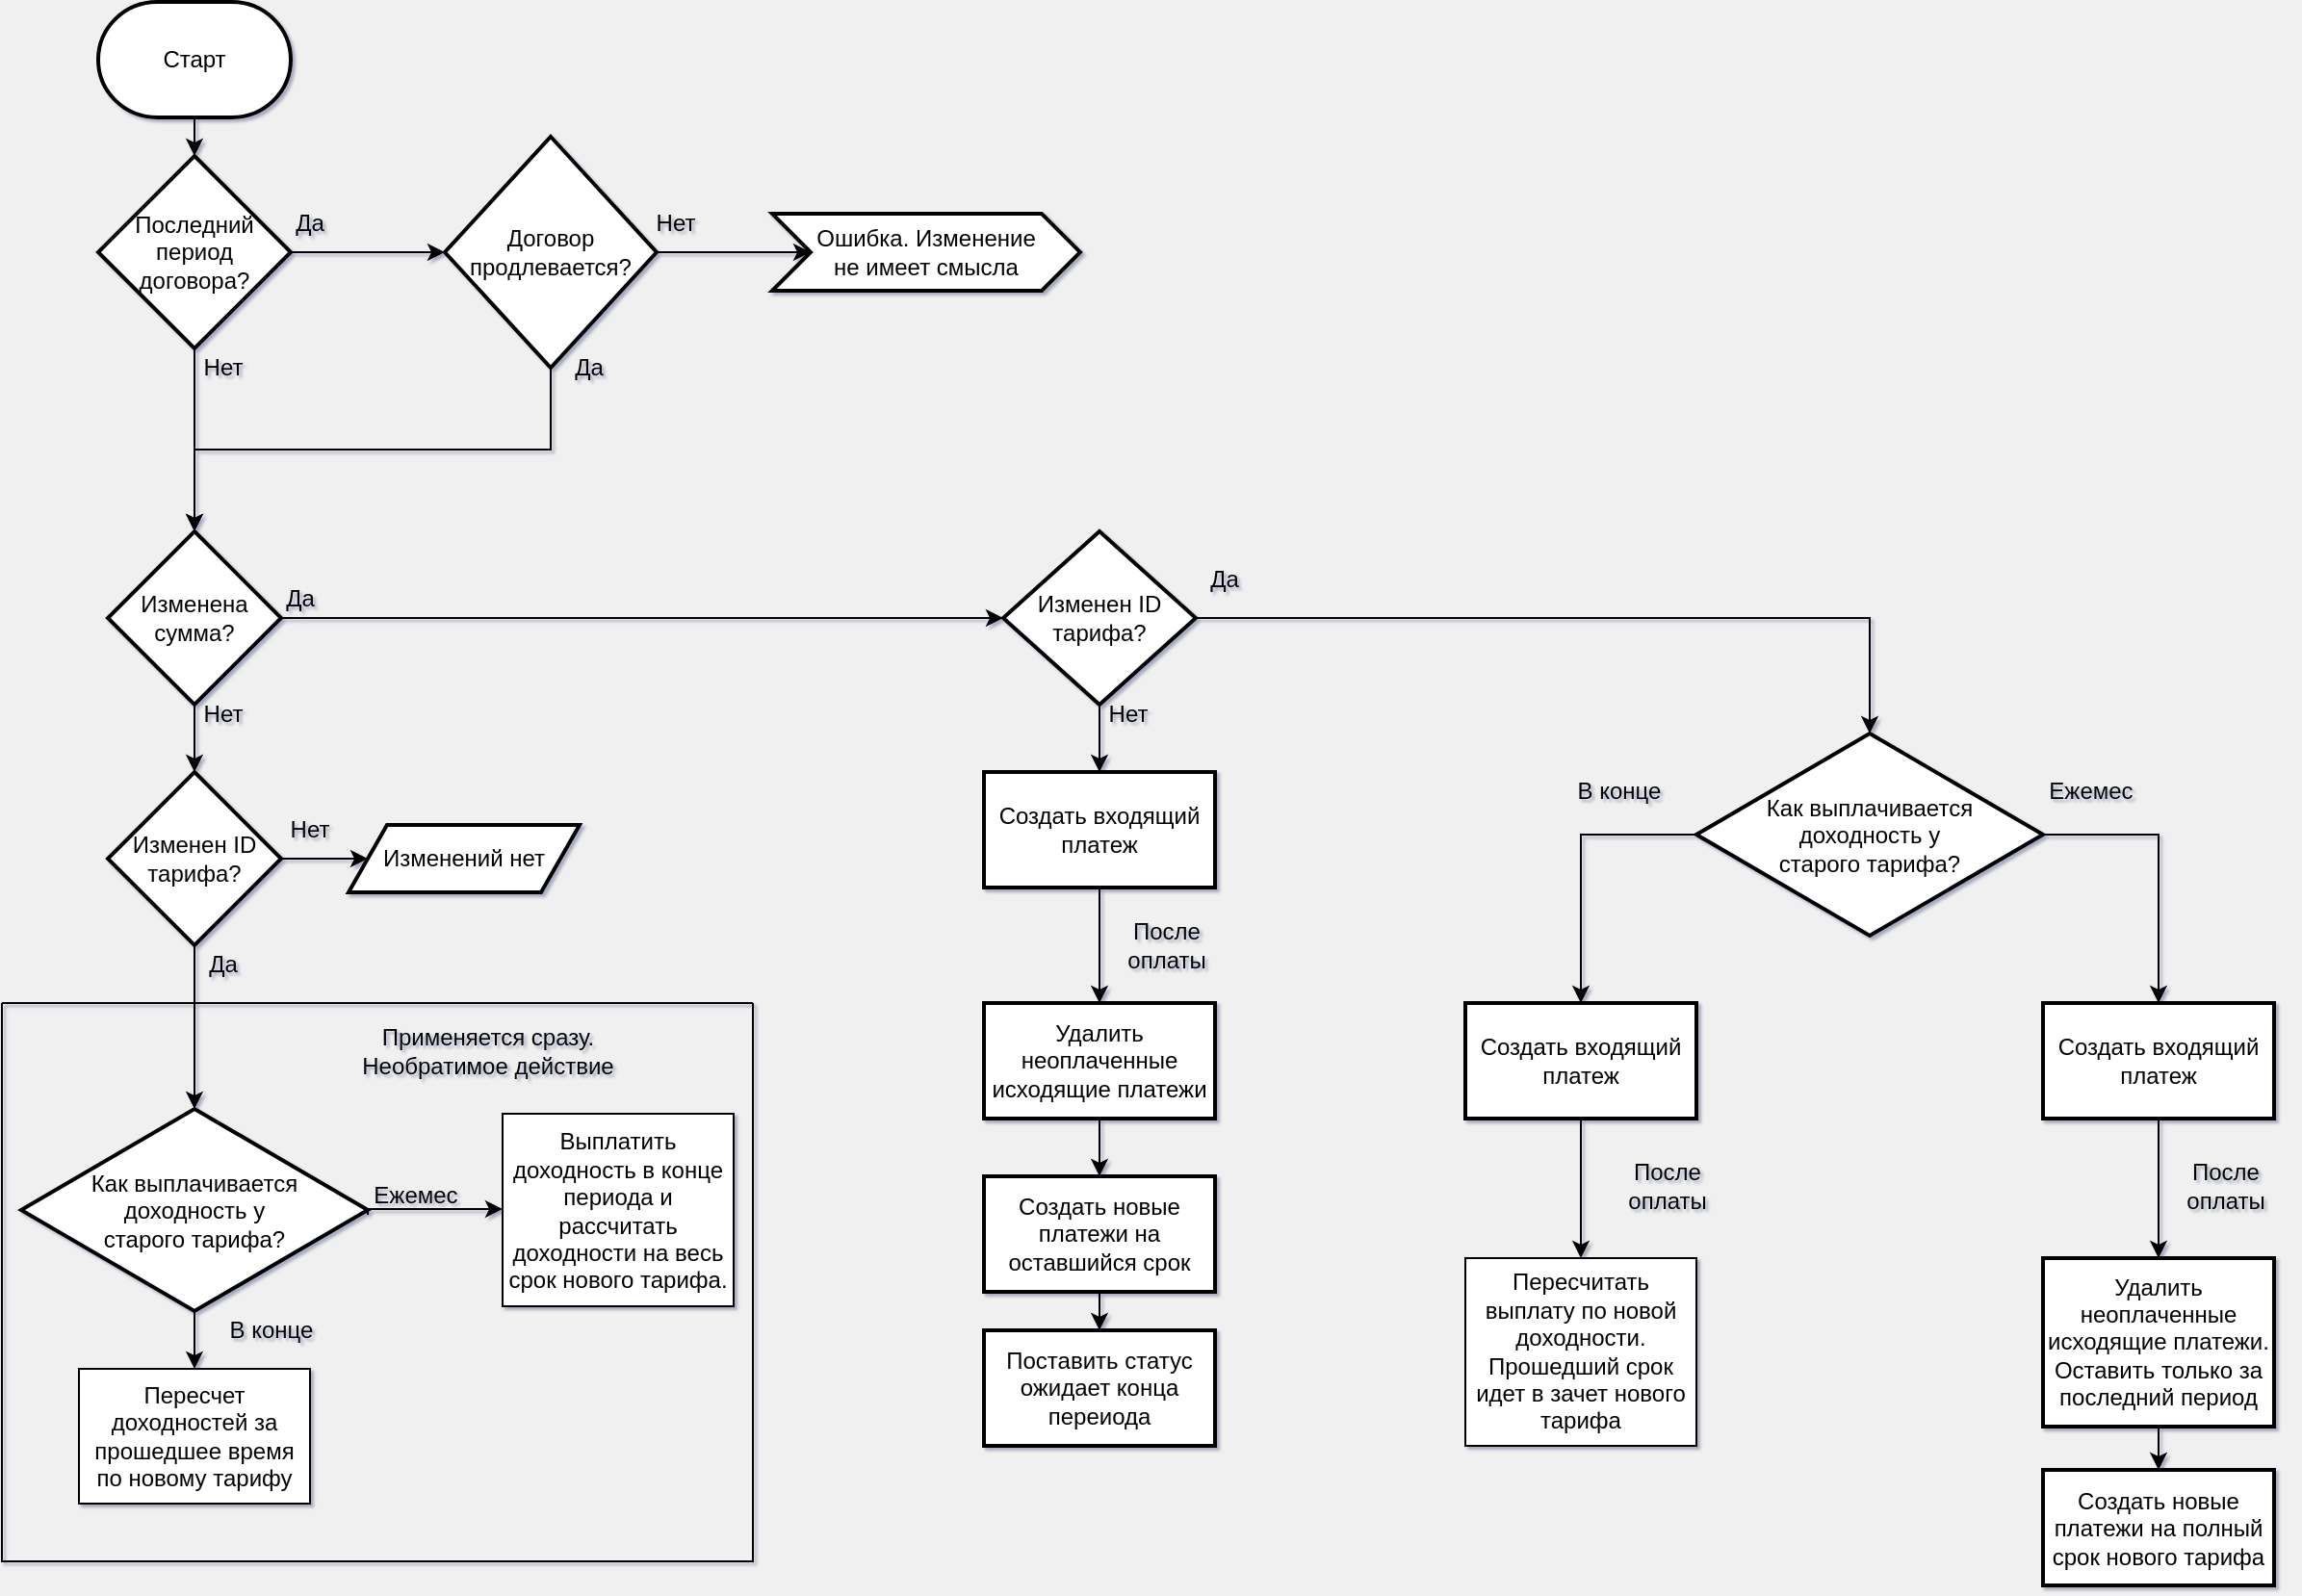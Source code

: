 <mxfile version="21.1.4" type="github" pages="2">
  <diagram id="C5RBs43oDa-KdzZeNtuy" name="Смена тарифа">
    <mxGraphModel dx="1956" dy="1029" grid="0" gridSize="10" guides="1" tooltips="1" connect="1" arrows="1" fold="1" page="0" pageScale="1" pageWidth="827" pageHeight="1169" background="#F0F0F0" math="0" shadow="1">
      <root>
        <mxCell id="WIyWlLk6GJQsqaUBKTNV-0" />
        <mxCell id="WIyWlLk6GJQsqaUBKTNV-1" parent="WIyWlLk6GJQsqaUBKTNV-0" />
        <mxCell id="a8_wa7-TmqVhNX_Gi0GO-22" value="" style="edgeStyle=orthogonalEdgeStyle;rounded=0;orthogonalLoop=1;jettySize=auto;html=1;entryX=0.5;entryY=0;entryDx=0;entryDy=0;entryPerimeter=0;" edge="1" parent="WIyWlLk6GJQsqaUBKTNV-1" source="a8_wa7-TmqVhNX_Gi0GO-0" target="a8_wa7-TmqVhNX_Gi0GO-1">
          <mxGeometry relative="1" as="geometry">
            <Array as="points">
              <mxPoint x="200" y="243" />
              <mxPoint x="200" y="243" />
            </Array>
          </mxGeometry>
        </mxCell>
        <mxCell id="a8_wa7-TmqVhNX_Gi0GO-0" value="Старт" style="strokeWidth=2;html=1;shape=mxgraph.flowchart.terminator;whiteSpace=wrap;rounded=0;" vertex="1" parent="WIyWlLk6GJQsqaUBKTNV-1">
          <mxGeometry x="150" y="173" width="100" height="60" as="geometry" />
        </mxCell>
        <mxCell id="a8_wa7-TmqVhNX_Gi0GO-5" value="" style="edgeStyle=orthogonalEdgeStyle;rounded=0;orthogonalLoop=1;jettySize=auto;html=1;" edge="1" parent="WIyWlLk6GJQsqaUBKTNV-1" source="a8_wa7-TmqVhNX_Gi0GO-1" target="a8_wa7-TmqVhNX_Gi0GO-4">
          <mxGeometry relative="1" as="geometry" />
        </mxCell>
        <mxCell id="a8_wa7-TmqVhNX_Gi0GO-57" style="edgeStyle=orthogonalEdgeStyle;rounded=0;orthogonalLoop=1;jettySize=auto;html=1;exitX=0.5;exitY=1;exitDx=0;exitDy=0;exitPerimeter=0;entryX=0.5;entryY=0;entryDx=0;entryDy=0;" edge="1" parent="WIyWlLk6GJQsqaUBKTNV-1" source="a8_wa7-TmqVhNX_Gi0GO-1" target="a8_wa7-TmqVhNX_Gi0GO-13">
          <mxGeometry relative="1" as="geometry">
            <mxPoint x="200.294" y="453" as="targetPoint" />
          </mxGeometry>
        </mxCell>
        <mxCell id="a8_wa7-TmqVhNX_Gi0GO-1" value="&lt;div&gt;Последний период договора?&lt;/div&gt;" style="strokeWidth=2;html=1;shape=mxgraph.flowchart.decision;whiteSpace=wrap;rounded=0;" vertex="1" parent="WIyWlLk6GJQsqaUBKTNV-1">
          <mxGeometry x="150" y="253" width="100" height="100" as="geometry" />
        </mxCell>
        <mxCell id="a8_wa7-TmqVhNX_Gi0GO-16" value="" style="edgeStyle=orthogonalEdgeStyle;rounded=0;orthogonalLoop=1;jettySize=auto;html=1;" edge="1" parent="WIyWlLk6GJQsqaUBKTNV-1" source="a8_wa7-TmqVhNX_Gi0GO-4" target="a8_wa7-TmqVhNX_Gi0GO-15">
          <mxGeometry relative="1" as="geometry" />
        </mxCell>
        <mxCell id="a8_wa7-TmqVhNX_Gi0GO-56" style="edgeStyle=orthogonalEdgeStyle;rounded=0;orthogonalLoop=1;jettySize=auto;html=1;exitX=0.5;exitY=1;exitDx=0;exitDy=0;exitPerimeter=0;entryX=0.5;entryY=0;entryDx=0;entryDy=0;" edge="1" parent="WIyWlLk6GJQsqaUBKTNV-1" source="a8_wa7-TmqVhNX_Gi0GO-4" target="a8_wa7-TmqVhNX_Gi0GO-13">
          <mxGeometry relative="1" as="geometry" />
        </mxCell>
        <mxCell id="a8_wa7-TmqVhNX_Gi0GO-4" value="Договор продлевается?" style="strokeWidth=2;html=1;shape=mxgraph.flowchart.decision;whiteSpace=wrap;rounded=0;" vertex="1" parent="WIyWlLk6GJQsqaUBKTNV-1">
          <mxGeometry x="330" y="243" width="110" height="120" as="geometry" />
        </mxCell>
        <mxCell id="a8_wa7-TmqVhNX_Gi0GO-11" value="Да" style="text;html=1;strokeColor=none;fillColor=none;align=center;verticalAlign=middle;whiteSpace=wrap;rounded=0;" vertex="1" parent="WIyWlLk6GJQsqaUBKTNV-1">
          <mxGeometry x="230" y="273" width="60" height="30" as="geometry" />
        </mxCell>
        <mxCell id="a8_wa7-TmqVhNX_Gi0GO-12" value="&lt;div&gt;Нет&lt;/div&gt;" style="text;html=1;strokeColor=none;fillColor=none;align=center;verticalAlign=middle;whiteSpace=wrap;rounded=0;" vertex="1" parent="WIyWlLk6GJQsqaUBKTNV-1">
          <mxGeometry x="200" y="353" width="30" height="20" as="geometry" />
        </mxCell>
        <mxCell id="a8_wa7-TmqVhNX_Gi0GO-24" value="" style="edgeStyle=orthogonalEdgeStyle;rounded=0;orthogonalLoop=1;jettySize=auto;html=1;" edge="1" parent="WIyWlLk6GJQsqaUBKTNV-1" source="a8_wa7-TmqVhNX_Gi0GO-13" target="a8_wa7-TmqVhNX_Gi0GO-23">
          <mxGeometry relative="1" as="geometry" />
        </mxCell>
        <mxCell id="a8_wa7-TmqVhNX_Gi0GO-26" style="edgeStyle=orthogonalEdgeStyle;rounded=0;orthogonalLoop=1;jettySize=auto;html=1;exitX=1;exitY=0.5;exitDx=0;exitDy=0;" edge="1" parent="WIyWlLk6GJQsqaUBKTNV-1" source="a8_wa7-TmqVhNX_Gi0GO-13" target="a8_wa7-TmqVhNX_Gi0GO-25">
          <mxGeometry relative="1" as="geometry" />
        </mxCell>
        <mxCell id="a8_wa7-TmqVhNX_Gi0GO-13" value="Изменена сумма?" style="rhombus;whiteSpace=wrap;html=1;strokeWidth=2;rounded=0;" vertex="1" parent="WIyWlLk6GJQsqaUBKTNV-1">
          <mxGeometry x="155" y="448" width="90" height="90" as="geometry" />
        </mxCell>
        <mxCell id="a8_wa7-TmqVhNX_Gi0GO-15" value="&lt;div&gt;Ошибка. Изменение &lt;br&gt;&lt;/div&gt;&lt;div&gt;не имеет смысла&lt;/div&gt;" style="shape=step;perimeter=stepPerimeter;whiteSpace=wrap;html=1;fixedSize=1;strokeWidth=2;rounded=0;" vertex="1" parent="WIyWlLk6GJQsqaUBKTNV-1">
          <mxGeometry x="500" y="283" width="160" height="40" as="geometry" />
        </mxCell>
        <mxCell id="a8_wa7-TmqVhNX_Gi0GO-17" value="Нет" style="text;html=1;strokeColor=none;fillColor=none;align=center;verticalAlign=middle;whiteSpace=wrap;rounded=0;" vertex="1" parent="WIyWlLk6GJQsqaUBKTNV-1">
          <mxGeometry x="420" y="273" width="60" height="30" as="geometry" />
        </mxCell>
        <mxCell id="a8_wa7-TmqVhNX_Gi0GO-18" value="&lt;div&gt;Да&lt;/div&gt;" style="text;html=1;strokeColor=none;fillColor=none;align=center;verticalAlign=middle;whiteSpace=wrap;rounded=0;" vertex="1" parent="WIyWlLk6GJQsqaUBKTNV-1">
          <mxGeometry x="390" y="353" width="30" height="20" as="geometry" />
        </mxCell>
        <mxCell id="a8_wa7-TmqVhNX_Gi0GO-32" value="" style="edgeStyle=orthogonalEdgeStyle;rounded=0;orthogonalLoop=1;jettySize=auto;html=1;" edge="1" parent="WIyWlLk6GJQsqaUBKTNV-1" source="a8_wa7-TmqVhNX_Gi0GO-23" target="a8_wa7-TmqVhNX_Gi0GO-31">
          <mxGeometry relative="1" as="geometry" />
        </mxCell>
        <mxCell id="a8_wa7-TmqVhNX_Gi0GO-49" value="" style="edgeStyle=orthogonalEdgeStyle;rounded=0;orthogonalLoop=1;jettySize=auto;html=1;" edge="1" parent="WIyWlLk6GJQsqaUBKTNV-1" source="a8_wa7-TmqVhNX_Gi0GO-23" target="a8_wa7-TmqVhNX_Gi0GO-48">
          <mxGeometry relative="1" as="geometry" />
        </mxCell>
        <mxCell id="a8_wa7-TmqVhNX_Gi0GO-23" value="Изменен ID тарифа?" style="rhombus;whiteSpace=wrap;html=1;strokeWidth=2;rounded=0;" vertex="1" parent="WIyWlLk6GJQsqaUBKTNV-1">
          <mxGeometry x="155" y="573" width="90" height="90" as="geometry" />
        </mxCell>
        <mxCell id="a8_wa7-TmqVhNX_Gi0GO-38" value="" style="edgeStyle=orthogonalEdgeStyle;rounded=0;orthogonalLoop=1;jettySize=auto;html=1;" edge="1" parent="WIyWlLk6GJQsqaUBKTNV-1" source="a8_wa7-TmqVhNX_Gi0GO-25" target="a8_wa7-TmqVhNX_Gi0GO-37">
          <mxGeometry relative="1" as="geometry" />
        </mxCell>
        <mxCell id="a8_wa7-TmqVhNX_Gi0GO-69" style="edgeStyle=orthogonalEdgeStyle;rounded=0;orthogonalLoop=1;jettySize=auto;html=1;exitX=1;exitY=0.5;exitDx=0;exitDy=0;entryX=0.5;entryY=0;entryDx=0;entryDy=0;" edge="1" parent="WIyWlLk6GJQsqaUBKTNV-1" source="a8_wa7-TmqVhNX_Gi0GO-25" target="a8_wa7-TmqVhNX_Gi0GO-65">
          <mxGeometry relative="1" as="geometry" />
        </mxCell>
        <mxCell id="a8_wa7-TmqVhNX_Gi0GO-25" value="Изменен ID тарифа?" style="rhombus;whiteSpace=wrap;html=1;strokeWidth=2;rounded=0;" vertex="1" parent="WIyWlLk6GJQsqaUBKTNV-1">
          <mxGeometry x="620" y="448" width="100" height="90" as="geometry" />
        </mxCell>
        <mxCell id="a8_wa7-TmqVhNX_Gi0GO-28" value="&lt;div&gt;Да&lt;/div&gt;" style="text;html=1;strokeColor=none;fillColor=none;align=center;verticalAlign=middle;whiteSpace=wrap;rounded=0;" vertex="1" parent="WIyWlLk6GJQsqaUBKTNV-1">
          <mxGeometry x="240" y="473" width="30" height="20" as="geometry" />
        </mxCell>
        <mxCell id="a8_wa7-TmqVhNX_Gi0GO-29" value="&lt;div&gt;Нет&lt;/div&gt;" style="text;html=1;strokeColor=none;fillColor=none;align=center;verticalAlign=middle;whiteSpace=wrap;rounded=0;" vertex="1" parent="WIyWlLk6GJQsqaUBKTNV-1">
          <mxGeometry x="200" y="533" width="30" height="20" as="geometry" />
        </mxCell>
        <mxCell id="a8_wa7-TmqVhNX_Gi0GO-30" value="&lt;div&gt;Нет&lt;/div&gt;" style="text;html=1;strokeColor=none;fillColor=none;align=center;verticalAlign=middle;whiteSpace=wrap;rounded=0;" vertex="1" parent="WIyWlLk6GJQsqaUBKTNV-1">
          <mxGeometry x="245" y="593" width="30" height="20" as="geometry" />
        </mxCell>
        <mxCell id="a8_wa7-TmqVhNX_Gi0GO-31" value="Изменений нет" style="shape=parallelogram;perimeter=parallelogramPerimeter;whiteSpace=wrap;html=1;fixedSize=1;strokeWidth=2;rounded=0;" vertex="1" parent="WIyWlLk6GJQsqaUBKTNV-1">
          <mxGeometry x="280" y="600.5" width="120" height="35" as="geometry" />
        </mxCell>
        <mxCell id="a8_wa7-TmqVhNX_Gi0GO-33" value="&lt;div&gt;Да&lt;/div&gt;" style="text;html=1;strokeColor=none;fillColor=none;align=center;verticalAlign=middle;whiteSpace=wrap;rounded=0;" vertex="1" parent="WIyWlLk6GJQsqaUBKTNV-1">
          <mxGeometry x="200" y="663" width="30" height="20" as="geometry" />
        </mxCell>
        <mxCell id="a8_wa7-TmqVhNX_Gi0GO-35" value="&lt;div&gt;Да&lt;/div&gt;" style="text;html=1;strokeColor=none;fillColor=none;align=center;verticalAlign=middle;whiteSpace=wrap;rounded=0;" vertex="1" parent="WIyWlLk6GJQsqaUBKTNV-1">
          <mxGeometry x="720" y="463" width="30" height="20" as="geometry" />
        </mxCell>
        <mxCell id="a8_wa7-TmqVhNX_Gi0GO-36" value="&lt;div&gt;Нет&lt;/div&gt;" style="text;html=1;strokeColor=none;fillColor=none;align=center;verticalAlign=middle;whiteSpace=wrap;rounded=0;" vertex="1" parent="WIyWlLk6GJQsqaUBKTNV-1">
          <mxGeometry x="670" y="533" width="30" height="20" as="geometry" />
        </mxCell>
        <mxCell id="a8_wa7-TmqVhNX_Gi0GO-37" value="Создать входящий платеж" style="whiteSpace=wrap;html=1;strokeWidth=2;rounded=0;" vertex="1" parent="WIyWlLk6GJQsqaUBKTNV-1">
          <mxGeometry x="610" y="573" width="120" height="60" as="geometry" />
        </mxCell>
        <mxCell id="a8_wa7-TmqVhNX_Gi0GO-42" value="" style="edgeStyle=orthogonalEdgeStyle;rounded=0;orthogonalLoop=1;jettySize=auto;html=1;exitX=0.5;exitY=1;exitDx=0;exitDy=0;" edge="1" parent="WIyWlLk6GJQsqaUBKTNV-1" source="a8_wa7-TmqVhNX_Gi0GO-37" target="a8_wa7-TmqVhNX_Gi0GO-41">
          <mxGeometry relative="1" as="geometry">
            <mxPoint x="670" y="663" as="sourcePoint" />
          </mxGeometry>
        </mxCell>
        <mxCell id="a8_wa7-TmqVhNX_Gi0GO-44" value="" style="edgeStyle=orthogonalEdgeStyle;rounded=0;orthogonalLoop=1;jettySize=auto;html=1;" edge="1" parent="WIyWlLk6GJQsqaUBKTNV-1" source="a8_wa7-TmqVhNX_Gi0GO-41" target="a8_wa7-TmqVhNX_Gi0GO-43">
          <mxGeometry relative="1" as="geometry" />
        </mxCell>
        <mxCell id="a8_wa7-TmqVhNX_Gi0GO-41" value="Удалить неоплаченные исходящие платежи" style="whiteSpace=wrap;html=1;strokeWidth=2;rounded=0;" vertex="1" parent="WIyWlLk6GJQsqaUBKTNV-1">
          <mxGeometry x="610" y="693" width="120" height="60" as="geometry" />
        </mxCell>
        <mxCell id="a8_wa7-TmqVhNX_Gi0GO-46" value="" style="edgeStyle=orthogonalEdgeStyle;rounded=0;orthogonalLoop=1;jettySize=auto;html=1;" edge="1" parent="WIyWlLk6GJQsqaUBKTNV-1" source="a8_wa7-TmqVhNX_Gi0GO-43" target="a8_wa7-TmqVhNX_Gi0GO-45">
          <mxGeometry relative="1" as="geometry" />
        </mxCell>
        <mxCell id="a8_wa7-TmqVhNX_Gi0GO-43" value="Создать новые платежи на оставшийся срок" style="whiteSpace=wrap;html=1;strokeWidth=2;rounded=0;" vertex="1" parent="WIyWlLk6GJQsqaUBKTNV-1">
          <mxGeometry x="610" y="783" width="120" height="60" as="geometry" />
        </mxCell>
        <mxCell id="a8_wa7-TmqVhNX_Gi0GO-45" value="Поставить статус ожидает конца переиода" style="whiteSpace=wrap;html=1;strokeWidth=2;rounded=0;" vertex="1" parent="WIyWlLk6GJQsqaUBKTNV-1">
          <mxGeometry x="610" y="863" width="120" height="60" as="geometry" />
        </mxCell>
        <mxCell id="a8_wa7-TmqVhNX_Gi0GO-47" value="После оплаты" style="text;html=1;strokeColor=none;fillColor=none;align=center;verticalAlign=middle;whiteSpace=wrap;rounded=0;" vertex="1" parent="WIyWlLk6GJQsqaUBKTNV-1">
          <mxGeometry x="670" y="648" width="70" height="30" as="geometry" />
        </mxCell>
        <mxCell id="a8_wa7-TmqVhNX_Gi0GO-63" style="edgeStyle=orthogonalEdgeStyle;rounded=0;orthogonalLoop=1;jettySize=auto;html=1;exitX=0.5;exitY=1;exitDx=0;exitDy=0;" edge="1" parent="WIyWlLk6GJQsqaUBKTNV-1" source="a8_wa7-TmqVhNX_Gi0GO-48" target="a8_wa7-TmqVhNX_Gi0GO-60">
          <mxGeometry relative="1" as="geometry" />
        </mxCell>
        <mxCell id="a8_wa7-TmqVhNX_Gi0GO-48" value="&lt;div&gt;Как выплачивается &lt;br&gt;&lt;/div&gt;&lt;div&gt;доходность у &lt;br&gt;&lt;/div&gt;&lt;div&gt;старого тарифа?&lt;/div&gt;" style="rhombus;whiteSpace=wrap;html=1;strokeWidth=2;rounded=0;" vertex="1" parent="WIyWlLk6GJQsqaUBKTNV-1">
          <mxGeometry x="110" y="748" width="180" height="105" as="geometry" />
        </mxCell>
        <mxCell id="a8_wa7-TmqVhNX_Gi0GO-62" style="edgeStyle=orthogonalEdgeStyle;rounded=0;orthogonalLoop=1;jettySize=auto;html=1;exitX=0;exitY=1;exitDx=0;exitDy=0;" edge="1" parent="WIyWlLk6GJQsqaUBKTNV-1" source="a8_wa7-TmqVhNX_Gi0GO-50" target="a8_wa7-TmqVhNX_Gi0GO-61">
          <mxGeometry relative="1" as="geometry">
            <Array as="points">
              <mxPoint x="290" y="800" />
            </Array>
          </mxGeometry>
        </mxCell>
        <mxCell id="a8_wa7-TmqVhNX_Gi0GO-50" value="&lt;div&gt;Ежемес&lt;/div&gt;" style="text;html=1;strokeColor=none;fillColor=none;align=center;verticalAlign=middle;whiteSpace=wrap;rounded=0;" vertex="1" parent="WIyWlLk6GJQsqaUBKTNV-1">
          <mxGeometry x="290" y="783" width="50" height="20" as="geometry" />
        </mxCell>
        <mxCell id="a8_wa7-TmqVhNX_Gi0GO-51" value="В конце" style="text;html=1;strokeColor=none;fillColor=none;align=center;verticalAlign=middle;whiteSpace=wrap;rounded=0;" vertex="1" parent="WIyWlLk6GJQsqaUBKTNV-1">
          <mxGeometry x="210" y="853" width="60" height="20" as="geometry" />
        </mxCell>
        <mxCell id="a8_wa7-TmqVhNX_Gi0GO-60" value="Пересчет доходностей за прошедшее время по новому тарифу" style="rounded=0;whiteSpace=wrap;html=1;" vertex="1" parent="WIyWlLk6GJQsqaUBKTNV-1">
          <mxGeometry x="140" y="883" width="120" height="70" as="geometry" />
        </mxCell>
        <mxCell id="a8_wa7-TmqVhNX_Gi0GO-61" value="Выплатить доходность в конце периода и рассчитать доходности на весь срок нового тарифа." style="rounded=0;whiteSpace=wrap;html=1;" vertex="1" parent="WIyWlLk6GJQsqaUBKTNV-1">
          <mxGeometry x="360" y="750.5" width="120" height="100" as="geometry" />
        </mxCell>
        <mxCell id="a8_wa7-TmqVhNX_Gi0GO-84" style="edgeStyle=orthogonalEdgeStyle;rounded=0;orthogonalLoop=1;jettySize=auto;html=1;exitX=0;exitY=0.5;exitDx=0;exitDy=0;entryX=0.5;entryY=0;entryDx=0;entryDy=0;" edge="1" parent="WIyWlLk6GJQsqaUBKTNV-1" source="a8_wa7-TmqVhNX_Gi0GO-65" target="a8_wa7-TmqVhNX_Gi0GO-70">
          <mxGeometry relative="1" as="geometry" />
        </mxCell>
        <mxCell id="a8_wa7-TmqVhNX_Gi0GO-86" style="edgeStyle=orthogonalEdgeStyle;rounded=0;orthogonalLoop=1;jettySize=auto;html=1;exitX=1;exitY=0.5;exitDx=0;exitDy=0;entryX=0.5;entryY=0;entryDx=0;entryDy=0;" edge="1" parent="WIyWlLk6GJQsqaUBKTNV-1" source="a8_wa7-TmqVhNX_Gi0GO-65" target="a8_wa7-TmqVhNX_Gi0GO-71">
          <mxGeometry relative="1" as="geometry" />
        </mxCell>
        <mxCell id="a8_wa7-TmqVhNX_Gi0GO-65" value="&lt;div&gt;Как выплачивается &lt;br&gt;&lt;/div&gt;&lt;div&gt;доходность у &lt;br&gt;&lt;/div&gt;&lt;div&gt;старого тарифа?&lt;/div&gt;" style="rhombus;whiteSpace=wrap;html=1;strokeWidth=2;rounded=0;" vertex="1" parent="WIyWlLk6GJQsqaUBKTNV-1">
          <mxGeometry x="980" y="553" width="180" height="105" as="geometry" />
        </mxCell>
        <mxCell id="a8_wa7-TmqVhNX_Gi0GO-67" value="&lt;div&gt;Ежемес&lt;/div&gt;" style="text;html=1;strokeColor=none;fillColor=none;align=center;verticalAlign=middle;whiteSpace=wrap;rounded=0;" vertex="1" parent="WIyWlLk6GJQsqaUBKTNV-1">
          <mxGeometry x="1160" y="573" width="50" height="20" as="geometry" />
        </mxCell>
        <mxCell id="a8_wa7-TmqVhNX_Gi0GO-68" value="В конце" style="text;html=1;strokeColor=none;fillColor=none;align=center;verticalAlign=middle;whiteSpace=wrap;rounded=0;" vertex="1" parent="WIyWlLk6GJQsqaUBKTNV-1">
          <mxGeometry x="910" y="573" width="60" height="20" as="geometry" />
        </mxCell>
        <mxCell id="a8_wa7-TmqVhNX_Gi0GO-85" style="edgeStyle=orthogonalEdgeStyle;rounded=0;orthogonalLoop=1;jettySize=auto;html=1;exitX=0.5;exitY=1;exitDx=0;exitDy=0;entryX=0.5;entryY=0;entryDx=0;entryDy=0;" edge="1" parent="WIyWlLk6GJQsqaUBKTNV-1" source="a8_wa7-TmqVhNX_Gi0GO-70" target="a8_wa7-TmqVhNX_Gi0GO-82">
          <mxGeometry relative="1" as="geometry" />
        </mxCell>
        <mxCell id="a8_wa7-TmqVhNX_Gi0GO-70" value="Создать входящий платеж" style="whiteSpace=wrap;html=1;strokeWidth=2;rounded=0;" vertex="1" parent="WIyWlLk6GJQsqaUBKTNV-1">
          <mxGeometry x="860" y="693" width="120" height="60" as="geometry" />
        </mxCell>
        <mxCell id="a8_wa7-TmqVhNX_Gi0GO-87" style="edgeStyle=orthogonalEdgeStyle;rounded=0;orthogonalLoop=1;jettySize=auto;html=1;exitX=0.5;exitY=1;exitDx=0;exitDy=0;" edge="1" parent="WIyWlLk6GJQsqaUBKTNV-1" source="a8_wa7-TmqVhNX_Gi0GO-71" target="a8_wa7-TmqVhNX_Gi0GO-75">
          <mxGeometry relative="1" as="geometry" />
        </mxCell>
        <mxCell id="a8_wa7-TmqVhNX_Gi0GO-71" value="Создать входящий платеж" style="whiteSpace=wrap;html=1;strokeWidth=2;rounded=0;" vertex="1" parent="WIyWlLk6GJQsqaUBKTNV-1">
          <mxGeometry x="1160" y="693" width="120" height="60" as="geometry" />
        </mxCell>
        <mxCell id="a8_wa7-TmqVhNX_Gi0GO-74" value="" style="edgeStyle=orthogonalEdgeStyle;rounded=0;orthogonalLoop=1;jettySize=auto;html=1;" edge="1" parent="WIyWlLk6GJQsqaUBKTNV-1" source="a8_wa7-TmqVhNX_Gi0GO-75" target="a8_wa7-TmqVhNX_Gi0GO-77">
          <mxGeometry relative="1" as="geometry" />
        </mxCell>
        <mxCell id="a8_wa7-TmqVhNX_Gi0GO-75" value="&lt;div&gt;Удалить неоплаченные исходящие платежи.&lt;/div&gt;&lt;div&gt;Оставить только за последний период&lt;br&gt;&lt;/div&gt;" style="whiteSpace=wrap;html=1;strokeWidth=2;rounded=0;" vertex="1" parent="WIyWlLk6GJQsqaUBKTNV-1">
          <mxGeometry x="1160" y="825.5" width="120" height="87.5" as="geometry" />
        </mxCell>
        <mxCell id="a8_wa7-TmqVhNX_Gi0GO-77" value="Создать новые платежи на полный срок нового тарифа" style="whiteSpace=wrap;html=1;strokeWidth=2;rounded=0;" vertex="1" parent="WIyWlLk6GJQsqaUBKTNV-1">
          <mxGeometry x="1160" y="935.5" width="120" height="60" as="geometry" />
        </mxCell>
        <mxCell id="a8_wa7-TmqVhNX_Gi0GO-79" value="После оплаты" style="text;html=1;strokeColor=none;fillColor=none;align=center;verticalAlign=middle;whiteSpace=wrap;rounded=0;" vertex="1" parent="WIyWlLk6GJQsqaUBKTNV-1">
          <mxGeometry x="1220" y="773" width="70" height="30" as="geometry" />
        </mxCell>
        <mxCell id="a8_wa7-TmqVhNX_Gi0GO-82" value="Пересчитать выплату по новой доходности. Прошедший срок идет в зачет нового тарифа" style="rounded=0;whiteSpace=wrap;html=1;" vertex="1" parent="WIyWlLk6GJQsqaUBKTNV-1">
          <mxGeometry x="860" y="825.5" width="120" height="97.5" as="geometry" />
        </mxCell>
        <mxCell id="a8_wa7-TmqVhNX_Gi0GO-88" value="После оплаты" style="text;html=1;strokeColor=none;fillColor=none;align=center;verticalAlign=middle;whiteSpace=wrap;rounded=0;" vertex="1" parent="WIyWlLk6GJQsqaUBKTNV-1">
          <mxGeometry x="930" y="773" width="70" height="30" as="geometry" />
        </mxCell>
        <mxCell id="a8_wa7-TmqVhNX_Gi0GO-90" value="" style="swimlane;startSize=0;rounded=0;" vertex="1" parent="WIyWlLk6GJQsqaUBKTNV-1">
          <mxGeometry x="100" y="693" width="390" height="290" as="geometry">
            <mxRectangle y="600" width="50" height="40" as="alternateBounds" />
          </mxGeometry>
        </mxCell>
        <mxCell id="a8_wa7-TmqVhNX_Gi0GO-92" value="&lt;div&gt;Применяется сразу. Необратимое действие&lt;/div&gt;" style="text;html=1;strokeColor=none;fillColor=none;align=center;verticalAlign=middle;whiteSpace=wrap;rounded=0;" vertex="1" parent="a8_wa7-TmqVhNX_Gi0GO-90">
          <mxGeometry x="165" y="10" width="175" height="30" as="geometry" />
        </mxCell>
      </root>
    </mxGraphModel>
  </diagram>
  <diagram id="yFbUi42CAHeelflIhcee" name="Поступила оплата">
    <mxGraphModel dx="1354" dy="712" grid="0" gridSize="10" guides="1" tooltips="1" connect="1" arrows="1" fold="1" page="0" pageScale="1" pageWidth="1169" pageHeight="1654" background="#F0F0F0" math="0" shadow="0">
      <root>
        <mxCell id="0" />
        <mxCell id="1" parent="0" />
      </root>
    </mxGraphModel>
  </diagram>
</mxfile>
